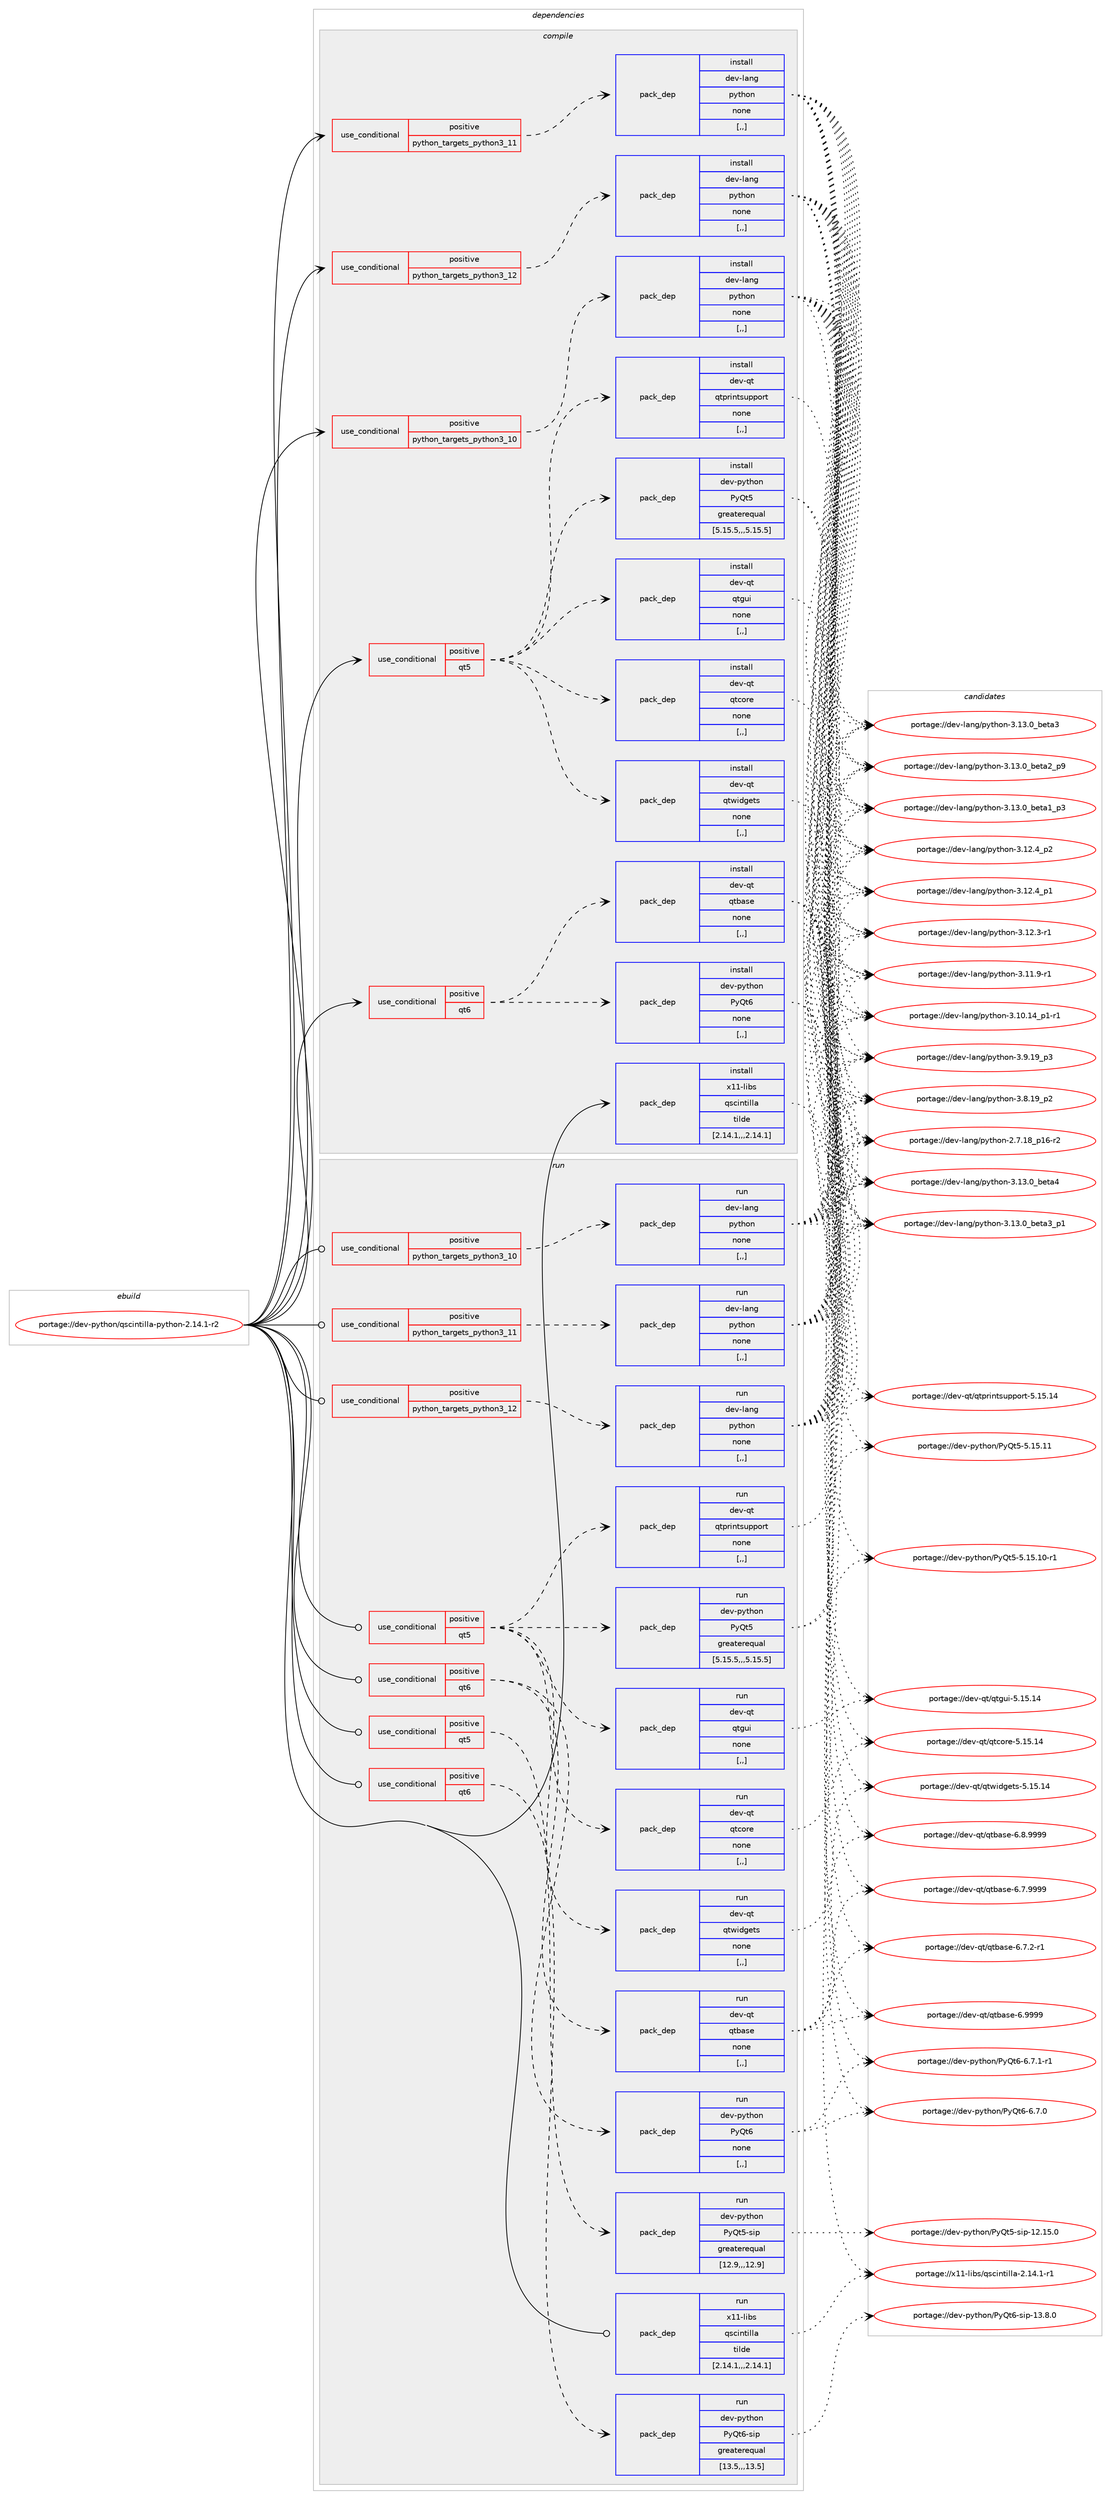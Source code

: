 digraph prolog {

# *************
# Graph options
# *************

newrank=true;
concentrate=true;
compound=true;
graph [rankdir=LR,fontname=Helvetica,fontsize=10,ranksep=1.5];#, ranksep=2.5, nodesep=0.2];
edge  [arrowhead=vee];
node  [fontname=Helvetica,fontsize=10];

# **********
# The ebuild
# **********

subgraph cluster_leftcol {
color=gray;
label=<<i>ebuild</i>>;
id [label="portage://dev-python/qscintilla-python-2.14.1-r2", color=red, width=4, href="../dev-python/qscintilla-python-2.14.1-r2.svg"];
}

# ****************
# The dependencies
# ****************

subgraph cluster_midcol {
color=gray;
label=<<i>dependencies</i>>;
subgraph cluster_compile {
fillcolor="#eeeeee";
style=filled;
label=<<i>compile</i>>;
subgraph cond38849 {
dependency161640 [label=<<TABLE BORDER="0" CELLBORDER="1" CELLSPACING="0" CELLPADDING="4"><TR><TD ROWSPAN="3" CELLPADDING="10">use_conditional</TD></TR><TR><TD>positive</TD></TR><TR><TD>python_targets_python3_10</TD></TR></TABLE>>, shape=none, color=red];
subgraph pack121518 {
dependency161641 [label=<<TABLE BORDER="0" CELLBORDER="1" CELLSPACING="0" CELLPADDING="4" WIDTH="220"><TR><TD ROWSPAN="6" CELLPADDING="30">pack_dep</TD></TR><TR><TD WIDTH="110">install</TD></TR><TR><TD>dev-lang</TD></TR><TR><TD>python</TD></TR><TR><TD>none</TD></TR><TR><TD>[,,]</TD></TR></TABLE>>, shape=none, color=blue];
}
dependency161640:e -> dependency161641:w [weight=20,style="dashed",arrowhead="vee"];
}
id:e -> dependency161640:w [weight=20,style="solid",arrowhead="vee"];
subgraph cond38850 {
dependency161642 [label=<<TABLE BORDER="0" CELLBORDER="1" CELLSPACING="0" CELLPADDING="4"><TR><TD ROWSPAN="3" CELLPADDING="10">use_conditional</TD></TR><TR><TD>positive</TD></TR><TR><TD>python_targets_python3_11</TD></TR></TABLE>>, shape=none, color=red];
subgraph pack121519 {
dependency161643 [label=<<TABLE BORDER="0" CELLBORDER="1" CELLSPACING="0" CELLPADDING="4" WIDTH="220"><TR><TD ROWSPAN="6" CELLPADDING="30">pack_dep</TD></TR><TR><TD WIDTH="110">install</TD></TR><TR><TD>dev-lang</TD></TR><TR><TD>python</TD></TR><TR><TD>none</TD></TR><TR><TD>[,,]</TD></TR></TABLE>>, shape=none, color=blue];
}
dependency161642:e -> dependency161643:w [weight=20,style="dashed",arrowhead="vee"];
}
id:e -> dependency161642:w [weight=20,style="solid",arrowhead="vee"];
subgraph cond38851 {
dependency161644 [label=<<TABLE BORDER="0" CELLBORDER="1" CELLSPACING="0" CELLPADDING="4"><TR><TD ROWSPAN="3" CELLPADDING="10">use_conditional</TD></TR><TR><TD>positive</TD></TR><TR><TD>python_targets_python3_12</TD></TR></TABLE>>, shape=none, color=red];
subgraph pack121520 {
dependency161645 [label=<<TABLE BORDER="0" CELLBORDER="1" CELLSPACING="0" CELLPADDING="4" WIDTH="220"><TR><TD ROWSPAN="6" CELLPADDING="30">pack_dep</TD></TR><TR><TD WIDTH="110">install</TD></TR><TR><TD>dev-lang</TD></TR><TR><TD>python</TD></TR><TR><TD>none</TD></TR><TR><TD>[,,]</TD></TR></TABLE>>, shape=none, color=blue];
}
dependency161644:e -> dependency161645:w [weight=20,style="dashed",arrowhead="vee"];
}
id:e -> dependency161644:w [weight=20,style="solid",arrowhead="vee"];
subgraph cond38852 {
dependency161646 [label=<<TABLE BORDER="0" CELLBORDER="1" CELLSPACING="0" CELLPADDING="4"><TR><TD ROWSPAN="3" CELLPADDING="10">use_conditional</TD></TR><TR><TD>positive</TD></TR><TR><TD>qt5</TD></TR></TABLE>>, shape=none, color=red];
subgraph pack121521 {
dependency161647 [label=<<TABLE BORDER="0" CELLBORDER="1" CELLSPACING="0" CELLPADDING="4" WIDTH="220"><TR><TD ROWSPAN="6" CELLPADDING="30">pack_dep</TD></TR><TR><TD WIDTH="110">install</TD></TR><TR><TD>dev-python</TD></TR><TR><TD>PyQt5</TD></TR><TR><TD>greaterequal</TD></TR><TR><TD>[5.15.5,,,5.15.5]</TD></TR></TABLE>>, shape=none, color=blue];
}
dependency161646:e -> dependency161647:w [weight=20,style="dashed",arrowhead="vee"];
subgraph pack121522 {
dependency161648 [label=<<TABLE BORDER="0" CELLBORDER="1" CELLSPACING="0" CELLPADDING="4" WIDTH="220"><TR><TD ROWSPAN="6" CELLPADDING="30">pack_dep</TD></TR><TR><TD WIDTH="110">install</TD></TR><TR><TD>dev-qt</TD></TR><TR><TD>qtcore</TD></TR><TR><TD>none</TD></TR><TR><TD>[,,]</TD></TR></TABLE>>, shape=none, color=blue];
}
dependency161646:e -> dependency161648:w [weight=20,style="dashed",arrowhead="vee"];
subgraph pack121523 {
dependency161649 [label=<<TABLE BORDER="0" CELLBORDER="1" CELLSPACING="0" CELLPADDING="4" WIDTH="220"><TR><TD ROWSPAN="6" CELLPADDING="30">pack_dep</TD></TR><TR><TD WIDTH="110">install</TD></TR><TR><TD>dev-qt</TD></TR><TR><TD>qtgui</TD></TR><TR><TD>none</TD></TR><TR><TD>[,,]</TD></TR></TABLE>>, shape=none, color=blue];
}
dependency161646:e -> dependency161649:w [weight=20,style="dashed",arrowhead="vee"];
subgraph pack121524 {
dependency161650 [label=<<TABLE BORDER="0" CELLBORDER="1" CELLSPACING="0" CELLPADDING="4" WIDTH="220"><TR><TD ROWSPAN="6" CELLPADDING="30">pack_dep</TD></TR><TR><TD WIDTH="110">install</TD></TR><TR><TD>dev-qt</TD></TR><TR><TD>qtprintsupport</TD></TR><TR><TD>none</TD></TR><TR><TD>[,,]</TD></TR></TABLE>>, shape=none, color=blue];
}
dependency161646:e -> dependency161650:w [weight=20,style="dashed",arrowhead="vee"];
subgraph pack121525 {
dependency161651 [label=<<TABLE BORDER="0" CELLBORDER="1" CELLSPACING="0" CELLPADDING="4" WIDTH="220"><TR><TD ROWSPAN="6" CELLPADDING="30">pack_dep</TD></TR><TR><TD WIDTH="110">install</TD></TR><TR><TD>dev-qt</TD></TR><TR><TD>qtwidgets</TD></TR><TR><TD>none</TD></TR><TR><TD>[,,]</TD></TR></TABLE>>, shape=none, color=blue];
}
dependency161646:e -> dependency161651:w [weight=20,style="dashed",arrowhead="vee"];
}
id:e -> dependency161646:w [weight=20,style="solid",arrowhead="vee"];
subgraph cond38853 {
dependency161652 [label=<<TABLE BORDER="0" CELLBORDER="1" CELLSPACING="0" CELLPADDING="4"><TR><TD ROWSPAN="3" CELLPADDING="10">use_conditional</TD></TR><TR><TD>positive</TD></TR><TR><TD>qt6</TD></TR></TABLE>>, shape=none, color=red];
subgraph pack121526 {
dependency161653 [label=<<TABLE BORDER="0" CELLBORDER="1" CELLSPACING="0" CELLPADDING="4" WIDTH="220"><TR><TD ROWSPAN="6" CELLPADDING="30">pack_dep</TD></TR><TR><TD WIDTH="110">install</TD></TR><TR><TD>dev-python</TD></TR><TR><TD>PyQt6</TD></TR><TR><TD>none</TD></TR><TR><TD>[,,]</TD></TR></TABLE>>, shape=none, color=blue];
}
dependency161652:e -> dependency161653:w [weight=20,style="dashed",arrowhead="vee"];
subgraph pack121527 {
dependency161654 [label=<<TABLE BORDER="0" CELLBORDER="1" CELLSPACING="0" CELLPADDING="4" WIDTH="220"><TR><TD ROWSPAN="6" CELLPADDING="30">pack_dep</TD></TR><TR><TD WIDTH="110">install</TD></TR><TR><TD>dev-qt</TD></TR><TR><TD>qtbase</TD></TR><TR><TD>none</TD></TR><TR><TD>[,,]</TD></TR></TABLE>>, shape=none, color=blue];
}
dependency161652:e -> dependency161654:w [weight=20,style="dashed",arrowhead="vee"];
}
id:e -> dependency161652:w [weight=20,style="solid",arrowhead="vee"];
subgraph pack121528 {
dependency161655 [label=<<TABLE BORDER="0" CELLBORDER="1" CELLSPACING="0" CELLPADDING="4" WIDTH="220"><TR><TD ROWSPAN="6" CELLPADDING="30">pack_dep</TD></TR><TR><TD WIDTH="110">install</TD></TR><TR><TD>x11-libs</TD></TR><TR><TD>qscintilla</TD></TR><TR><TD>tilde</TD></TR><TR><TD>[2.14.1,,,2.14.1]</TD></TR></TABLE>>, shape=none, color=blue];
}
id:e -> dependency161655:w [weight=20,style="solid",arrowhead="vee"];
}
subgraph cluster_compileandrun {
fillcolor="#eeeeee";
style=filled;
label=<<i>compile and run</i>>;
}
subgraph cluster_run {
fillcolor="#eeeeee";
style=filled;
label=<<i>run</i>>;
subgraph cond38854 {
dependency161656 [label=<<TABLE BORDER="0" CELLBORDER="1" CELLSPACING="0" CELLPADDING="4"><TR><TD ROWSPAN="3" CELLPADDING="10">use_conditional</TD></TR><TR><TD>positive</TD></TR><TR><TD>python_targets_python3_10</TD></TR></TABLE>>, shape=none, color=red];
subgraph pack121529 {
dependency161657 [label=<<TABLE BORDER="0" CELLBORDER="1" CELLSPACING="0" CELLPADDING="4" WIDTH="220"><TR><TD ROWSPAN="6" CELLPADDING="30">pack_dep</TD></TR><TR><TD WIDTH="110">run</TD></TR><TR><TD>dev-lang</TD></TR><TR><TD>python</TD></TR><TR><TD>none</TD></TR><TR><TD>[,,]</TD></TR></TABLE>>, shape=none, color=blue];
}
dependency161656:e -> dependency161657:w [weight=20,style="dashed",arrowhead="vee"];
}
id:e -> dependency161656:w [weight=20,style="solid",arrowhead="odot"];
subgraph cond38855 {
dependency161658 [label=<<TABLE BORDER="0" CELLBORDER="1" CELLSPACING="0" CELLPADDING="4"><TR><TD ROWSPAN="3" CELLPADDING="10">use_conditional</TD></TR><TR><TD>positive</TD></TR><TR><TD>python_targets_python3_11</TD></TR></TABLE>>, shape=none, color=red];
subgraph pack121530 {
dependency161659 [label=<<TABLE BORDER="0" CELLBORDER="1" CELLSPACING="0" CELLPADDING="4" WIDTH="220"><TR><TD ROWSPAN="6" CELLPADDING="30">pack_dep</TD></TR><TR><TD WIDTH="110">run</TD></TR><TR><TD>dev-lang</TD></TR><TR><TD>python</TD></TR><TR><TD>none</TD></TR><TR><TD>[,,]</TD></TR></TABLE>>, shape=none, color=blue];
}
dependency161658:e -> dependency161659:w [weight=20,style="dashed",arrowhead="vee"];
}
id:e -> dependency161658:w [weight=20,style="solid",arrowhead="odot"];
subgraph cond38856 {
dependency161660 [label=<<TABLE BORDER="0" CELLBORDER="1" CELLSPACING="0" CELLPADDING="4"><TR><TD ROWSPAN="3" CELLPADDING="10">use_conditional</TD></TR><TR><TD>positive</TD></TR><TR><TD>python_targets_python3_12</TD></TR></TABLE>>, shape=none, color=red];
subgraph pack121531 {
dependency161661 [label=<<TABLE BORDER="0" CELLBORDER="1" CELLSPACING="0" CELLPADDING="4" WIDTH="220"><TR><TD ROWSPAN="6" CELLPADDING="30">pack_dep</TD></TR><TR><TD WIDTH="110">run</TD></TR><TR><TD>dev-lang</TD></TR><TR><TD>python</TD></TR><TR><TD>none</TD></TR><TR><TD>[,,]</TD></TR></TABLE>>, shape=none, color=blue];
}
dependency161660:e -> dependency161661:w [weight=20,style="dashed",arrowhead="vee"];
}
id:e -> dependency161660:w [weight=20,style="solid",arrowhead="odot"];
subgraph cond38857 {
dependency161662 [label=<<TABLE BORDER="0" CELLBORDER="1" CELLSPACING="0" CELLPADDING="4"><TR><TD ROWSPAN="3" CELLPADDING="10">use_conditional</TD></TR><TR><TD>positive</TD></TR><TR><TD>qt5</TD></TR></TABLE>>, shape=none, color=red];
subgraph pack121532 {
dependency161663 [label=<<TABLE BORDER="0" CELLBORDER="1" CELLSPACING="0" CELLPADDING="4" WIDTH="220"><TR><TD ROWSPAN="6" CELLPADDING="30">pack_dep</TD></TR><TR><TD WIDTH="110">run</TD></TR><TR><TD>dev-python</TD></TR><TR><TD>PyQt5</TD></TR><TR><TD>greaterequal</TD></TR><TR><TD>[5.15.5,,,5.15.5]</TD></TR></TABLE>>, shape=none, color=blue];
}
dependency161662:e -> dependency161663:w [weight=20,style="dashed",arrowhead="vee"];
subgraph pack121533 {
dependency161664 [label=<<TABLE BORDER="0" CELLBORDER="1" CELLSPACING="0" CELLPADDING="4" WIDTH="220"><TR><TD ROWSPAN="6" CELLPADDING="30">pack_dep</TD></TR><TR><TD WIDTH="110">run</TD></TR><TR><TD>dev-qt</TD></TR><TR><TD>qtcore</TD></TR><TR><TD>none</TD></TR><TR><TD>[,,]</TD></TR></TABLE>>, shape=none, color=blue];
}
dependency161662:e -> dependency161664:w [weight=20,style="dashed",arrowhead="vee"];
subgraph pack121534 {
dependency161665 [label=<<TABLE BORDER="0" CELLBORDER="1" CELLSPACING="0" CELLPADDING="4" WIDTH="220"><TR><TD ROWSPAN="6" CELLPADDING="30">pack_dep</TD></TR><TR><TD WIDTH="110">run</TD></TR><TR><TD>dev-qt</TD></TR><TR><TD>qtgui</TD></TR><TR><TD>none</TD></TR><TR><TD>[,,]</TD></TR></TABLE>>, shape=none, color=blue];
}
dependency161662:e -> dependency161665:w [weight=20,style="dashed",arrowhead="vee"];
subgraph pack121535 {
dependency161666 [label=<<TABLE BORDER="0" CELLBORDER="1" CELLSPACING="0" CELLPADDING="4" WIDTH="220"><TR><TD ROWSPAN="6" CELLPADDING="30">pack_dep</TD></TR><TR><TD WIDTH="110">run</TD></TR><TR><TD>dev-qt</TD></TR><TR><TD>qtprintsupport</TD></TR><TR><TD>none</TD></TR><TR><TD>[,,]</TD></TR></TABLE>>, shape=none, color=blue];
}
dependency161662:e -> dependency161666:w [weight=20,style="dashed",arrowhead="vee"];
subgraph pack121536 {
dependency161667 [label=<<TABLE BORDER="0" CELLBORDER="1" CELLSPACING="0" CELLPADDING="4" WIDTH="220"><TR><TD ROWSPAN="6" CELLPADDING="30">pack_dep</TD></TR><TR><TD WIDTH="110">run</TD></TR><TR><TD>dev-qt</TD></TR><TR><TD>qtwidgets</TD></TR><TR><TD>none</TD></TR><TR><TD>[,,]</TD></TR></TABLE>>, shape=none, color=blue];
}
dependency161662:e -> dependency161667:w [weight=20,style="dashed",arrowhead="vee"];
}
id:e -> dependency161662:w [weight=20,style="solid",arrowhead="odot"];
subgraph cond38858 {
dependency161668 [label=<<TABLE BORDER="0" CELLBORDER="1" CELLSPACING="0" CELLPADDING="4"><TR><TD ROWSPAN="3" CELLPADDING="10">use_conditional</TD></TR><TR><TD>positive</TD></TR><TR><TD>qt5</TD></TR></TABLE>>, shape=none, color=red];
subgraph pack121537 {
dependency161669 [label=<<TABLE BORDER="0" CELLBORDER="1" CELLSPACING="0" CELLPADDING="4" WIDTH="220"><TR><TD ROWSPAN="6" CELLPADDING="30">pack_dep</TD></TR><TR><TD WIDTH="110">run</TD></TR><TR><TD>dev-python</TD></TR><TR><TD>PyQt5-sip</TD></TR><TR><TD>greaterequal</TD></TR><TR><TD>[12.9,,,12.9]</TD></TR></TABLE>>, shape=none, color=blue];
}
dependency161668:e -> dependency161669:w [weight=20,style="dashed",arrowhead="vee"];
}
id:e -> dependency161668:w [weight=20,style="solid",arrowhead="odot"];
subgraph cond38859 {
dependency161670 [label=<<TABLE BORDER="0" CELLBORDER="1" CELLSPACING="0" CELLPADDING="4"><TR><TD ROWSPAN="3" CELLPADDING="10">use_conditional</TD></TR><TR><TD>positive</TD></TR><TR><TD>qt6</TD></TR></TABLE>>, shape=none, color=red];
subgraph pack121538 {
dependency161671 [label=<<TABLE BORDER="0" CELLBORDER="1" CELLSPACING="0" CELLPADDING="4" WIDTH="220"><TR><TD ROWSPAN="6" CELLPADDING="30">pack_dep</TD></TR><TR><TD WIDTH="110">run</TD></TR><TR><TD>dev-python</TD></TR><TR><TD>PyQt6</TD></TR><TR><TD>none</TD></TR><TR><TD>[,,]</TD></TR></TABLE>>, shape=none, color=blue];
}
dependency161670:e -> dependency161671:w [weight=20,style="dashed",arrowhead="vee"];
subgraph pack121539 {
dependency161672 [label=<<TABLE BORDER="0" CELLBORDER="1" CELLSPACING="0" CELLPADDING="4" WIDTH="220"><TR><TD ROWSPAN="6" CELLPADDING="30">pack_dep</TD></TR><TR><TD WIDTH="110">run</TD></TR><TR><TD>dev-qt</TD></TR><TR><TD>qtbase</TD></TR><TR><TD>none</TD></TR><TR><TD>[,,]</TD></TR></TABLE>>, shape=none, color=blue];
}
dependency161670:e -> dependency161672:w [weight=20,style="dashed",arrowhead="vee"];
}
id:e -> dependency161670:w [weight=20,style="solid",arrowhead="odot"];
subgraph cond38860 {
dependency161673 [label=<<TABLE BORDER="0" CELLBORDER="1" CELLSPACING="0" CELLPADDING="4"><TR><TD ROWSPAN="3" CELLPADDING="10">use_conditional</TD></TR><TR><TD>positive</TD></TR><TR><TD>qt6</TD></TR></TABLE>>, shape=none, color=red];
subgraph pack121540 {
dependency161674 [label=<<TABLE BORDER="0" CELLBORDER="1" CELLSPACING="0" CELLPADDING="4" WIDTH="220"><TR><TD ROWSPAN="6" CELLPADDING="30">pack_dep</TD></TR><TR><TD WIDTH="110">run</TD></TR><TR><TD>dev-python</TD></TR><TR><TD>PyQt6-sip</TD></TR><TR><TD>greaterequal</TD></TR><TR><TD>[13.5,,,13.5]</TD></TR></TABLE>>, shape=none, color=blue];
}
dependency161673:e -> dependency161674:w [weight=20,style="dashed",arrowhead="vee"];
}
id:e -> dependency161673:w [weight=20,style="solid",arrowhead="odot"];
subgraph pack121541 {
dependency161675 [label=<<TABLE BORDER="0" CELLBORDER="1" CELLSPACING="0" CELLPADDING="4" WIDTH="220"><TR><TD ROWSPAN="6" CELLPADDING="30">pack_dep</TD></TR><TR><TD WIDTH="110">run</TD></TR><TR><TD>x11-libs</TD></TR><TR><TD>qscintilla</TD></TR><TR><TD>tilde</TD></TR><TR><TD>[2.14.1,,,2.14.1]</TD></TR></TABLE>>, shape=none, color=blue];
}
id:e -> dependency161675:w [weight=20,style="solid",arrowhead="odot"];
}
}

# **************
# The candidates
# **************

subgraph cluster_choices {
rank=same;
color=gray;
label=<<i>candidates</i>>;

subgraph choice121518 {
color=black;
nodesep=1;
choice1001011184510897110103471121211161041111104551464951464895981011169752 [label="portage://dev-lang/python-3.13.0_beta4", color=red, width=4,href="../dev-lang/python-3.13.0_beta4.svg"];
choice10010111845108971101034711212111610411111045514649514648959810111697519511249 [label="portage://dev-lang/python-3.13.0_beta3_p1", color=red, width=4,href="../dev-lang/python-3.13.0_beta3_p1.svg"];
choice1001011184510897110103471121211161041111104551464951464895981011169751 [label="portage://dev-lang/python-3.13.0_beta3", color=red, width=4,href="../dev-lang/python-3.13.0_beta3.svg"];
choice10010111845108971101034711212111610411111045514649514648959810111697509511257 [label="portage://dev-lang/python-3.13.0_beta2_p9", color=red, width=4,href="../dev-lang/python-3.13.0_beta2_p9.svg"];
choice10010111845108971101034711212111610411111045514649514648959810111697499511251 [label="portage://dev-lang/python-3.13.0_beta1_p3", color=red, width=4,href="../dev-lang/python-3.13.0_beta1_p3.svg"];
choice100101118451089711010347112121116104111110455146495046529511250 [label="portage://dev-lang/python-3.12.4_p2", color=red, width=4,href="../dev-lang/python-3.12.4_p2.svg"];
choice100101118451089711010347112121116104111110455146495046529511249 [label="portage://dev-lang/python-3.12.4_p1", color=red, width=4,href="../dev-lang/python-3.12.4_p1.svg"];
choice100101118451089711010347112121116104111110455146495046514511449 [label="portage://dev-lang/python-3.12.3-r1", color=red, width=4,href="../dev-lang/python-3.12.3-r1.svg"];
choice100101118451089711010347112121116104111110455146494946574511449 [label="portage://dev-lang/python-3.11.9-r1", color=red, width=4,href="../dev-lang/python-3.11.9-r1.svg"];
choice100101118451089711010347112121116104111110455146494846495295112494511449 [label="portage://dev-lang/python-3.10.14_p1-r1", color=red, width=4,href="../dev-lang/python-3.10.14_p1-r1.svg"];
choice100101118451089711010347112121116104111110455146574649579511251 [label="portage://dev-lang/python-3.9.19_p3", color=red, width=4,href="../dev-lang/python-3.9.19_p3.svg"];
choice100101118451089711010347112121116104111110455146564649579511250 [label="portage://dev-lang/python-3.8.19_p2", color=red, width=4,href="../dev-lang/python-3.8.19_p2.svg"];
choice100101118451089711010347112121116104111110455046554649569511249544511450 [label="portage://dev-lang/python-2.7.18_p16-r2", color=red, width=4,href="../dev-lang/python-2.7.18_p16-r2.svg"];
dependency161641:e -> choice1001011184510897110103471121211161041111104551464951464895981011169752:w [style=dotted,weight="100"];
dependency161641:e -> choice10010111845108971101034711212111610411111045514649514648959810111697519511249:w [style=dotted,weight="100"];
dependency161641:e -> choice1001011184510897110103471121211161041111104551464951464895981011169751:w [style=dotted,weight="100"];
dependency161641:e -> choice10010111845108971101034711212111610411111045514649514648959810111697509511257:w [style=dotted,weight="100"];
dependency161641:e -> choice10010111845108971101034711212111610411111045514649514648959810111697499511251:w [style=dotted,weight="100"];
dependency161641:e -> choice100101118451089711010347112121116104111110455146495046529511250:w [style=dotted,weight="100"];
dependency161641:e -> choice100101118451089711010347112121116104111110455146495046529511249:w [style=dotted,weight="100"];
dependency161641:e -> choice100101118451089711010347112121116104111110455146495046514511449:w [style=dotted,weight="100"];
dependency161641:e -> choice100101118451089711010347112121116104111110455146494946574511449:w [style=dotted,weight="100"];
dependency161641:e -> choice100101118451089711010347112121116104111110455146494846495295112494511449:w [style=dotted,weight="100"];
dependency161641:e -> choice100101118451089711010347112121116104111110455146574649579511251:w [style=dotted,weight="100"];
dependency161641:e -> choice100101118451089711010347112121116104111110455146564649579511250:w [style=dotted,weight="100"];
dependency161641:e -> choice100101118451089711010347112121116104111110455046554649569511249544511450:w [style=dotted,weight="100"];
}
subgraph choice121519 {
color=black;
nodesep=1;
choice1001011184510897110103471121211161041111104551464951464895981011169752 [label="portage://dev-lang/python-3.13.0_beta4", color=red, width=4,href="../dev-lang/python-3.13.0_beta4.svg"];
choice10010111845108971101034711212111610411111045514649514648959810111697519511249 [label="portage://dev-lang/python-3.13.0_beta3_p1", color=red, width=4,href="../dev-lang/python-3.13.0_beta3_p1.svg"];
choice1001011184510897110103471121211161041111104551464951464895981011169751 [label="portage://dev-lang/python-3.13.0_beta3", color=red, width=4,href="../dev-lang/python-3.13.0_beta3.svg"];
choice10010111845108971101034711212111610411111045514649514648959810111697509511257 [label="portage://dev-lang/python-3.13.0_beta2_p9", color=red, width=4,href="../dev-lang/python-3.13.0_beta2_p9.svg"];
choice10010111845108971101034711212111610411111045514649514648959810111697499511251 [label="portage://dev-lang/python-3.13.0_beta1_p3", color=red, width=4,href="../dev-lang/python-3.13.0_beta1_p3.svg"];
choice100101118451089711010347112121116104111110455146495046529511250 [label="portage://dev-lang/python-3.12.4_p2", color=red, width=4,href="../dev-lang/python-3.12.4_p2.svg"];
choice100101118451089711010347112121116104111110455146495046529511249 [label="portage://dev-lang/python-3.12.4_p1", color=red, width=4,href="../dev-lang/python-3.12.4_p1.svg"];
choice100101118451089711010347112121116104111110455146495046514511449 [label="portage://dev-lang/python-3.12.3-r1", color=red, width=4,href="../dev-lang/python-3.12.3-r1.svg"];
choice100101118451089711010347112121116104111110455146494946574511449 [label="portage://dev-lang/python-3.11.9-r1", color=red, width=4,href="../dev-lang/python-3.11.9-r1.svg"];
choice100101118451089711010347112121116104111110455146494846495295112494511449 [label="portage://dev-lang/python-3.10.14_p1-r1", color=red, width=4,href="../dev-lang/python-3.10.14_p1-r1.svg"];
choice100101118451089711010347112121116104111110455146574649579511251 [label="portage://dev-lang/python-3.9.19_p3", color=red, width=4,href="../dev-lang/python-3.9.19_p3.svg"];
choice100101118451089711010347112121116104111110455146564649579511250 [label="portage://dev-lang/python-3.8.19_p2", color=red, width=4,href="../dev-lang/python-3.8.19_p2.svg"];
choice100101118451089711010347112121116104111110455046554649569511249544511450 [label="portage://dev-lang/python-2.7.18_p16-r2", color=red, width=4,href="../dev-lang/python-2.7.18_p16-r2.svg"];
dependency161643:e -> choice1001011184510897110103471121211161041111104551464951464895981011169752:w [style=dotted,weight="100"];
dependency161643:e -> choice10010111845108971101034711212111610411111045514649514648959810111697519511249:w [style=dotted,weight="100"];
dependency161643:e -> choice1001011184510897110103471121211161041111104551464951464895981011169751:w [style=dotted,weight="100"];
dependency161643:e -> choice10010111845108971101034711212111610411111045514649514648959810111697509511257:w [style=dotted,weight="100"];
dependency161643:e -> choice10010111845108971101034711212111610411111045514649514648959810111697499511251:w [style=dotted,weight="100"];
dependency161643:e -> choice100101118451089711010347112121116104111110455146495046529511250:w [style=dotted,weight="100"];
dependency161643:e -> choice100101118451089711010347112121116104111110455146495046529511249:w [style=dotted,weight="100"];
dependency161643:e -> choice100101118451089711010347112121116104111110455146495046514511449:w [style=dotted,weight="100"];
dependency161643:e -> choice100101118451089711010347112121116104111110455146494946574511449:w [style=dotted,weight="100"];
dependency161643:e -> choice100101118451089711010347112121116104111110455146494846495295112494511449:w [style=dotted,weight="100"];
dependency161643:e -> choice100101118451089711010347112121116104111110455146574649579511251:w [style=dotted,weight="100"];
dependency161643:e -> choice100101118451089711010347112121116104111110455146564649579511250:w [style=dotted,weight="100"];
dependency161643:e -> choice100101118451089711010347112121116104111110455046554649569511249544511450:w [style=dotted,weight="100"];
}
subgraph choice121520 {
color=black;
nodesep=1;
choice1001011184510897110103471121211161041111104551464951464895981011169752 [label="portage://dev-lang/python-3.13.0_beta4", color=red, width=4,href="../dev-lang/python-3.13.0_beta4.svg"];
choice10010111845108971101034711212111610411111045514649514648959810111697519511249 [label="portage://dev-lang/python-3.13.0_beta3_p1", color=red, width=4,href="../dev-lang/python-3.13.0_beta3_p1.svg"];
choice1001011184510897110103471121211161041111104551464951464895981011169751 [label="portage://dev-lang/python-3.13.0_beta3", color=red, width=4,href="../dev-lang/python-3.13.0_beta3.svg"];
choice10010111845108971101034711212111610411111045514649514648959810111697509511257 [label="portage://dev-lang/python-3.13.0_beta2_p9", color=red, width=4,href="../dev-lang/python-3.13.0_beta2_p9.svg"];
choice10010111845108971101034711212111610411111045514649514648959810111697499511251 [label="portage://dev-lang/python-3.13.0_beta1_p3", color=red, width=4,href="../dev-lang/python-3.13.0_beta1_p3.svg"];
choice100101118451089711010347112121116104111110455146495046529511250 [label="portage://dev-lang/python-3.12.4_p2", color=red, width=4,href="../dev-lang/python-3.12.4_p2.svg"];
choice100101118451089711010347112121116104111110455146495046529511249 [label="portage://dev-lang/python-3.12.4_p1", color=red, width=4,href="../dev-lang/python-3.12.4_p1.svg"];
choice100101118451089711010347112121116104111110455146495046514511449 [label="portage://dev-lang/python-3.12.3-r1", color=red, width=4,href="../dev-lang/python-3.12.3-r1.svg"];
choice100101118451089711010347112121116104111110455146494946574511449 [label="portage://dev-lang/python-3.11.9-r1", color=red, width=4,href="../dev-lang/python-3.11.9-r1.svg"];
choice100101118451089711010347112121116104111110455146494846495295112494511449 [label="portage://dev-lang/python-3.10.14_p1-r1", color=red, width=4,href="../dev-lang/python-3.10.14_p1-r1.svg"];
choice100101118451089711010347112121116104111110455146574649579511251 [label="portage://dev-lang/python-3.9.19_p3", color=red, width=4,href="../dev-lang/python-3.9.19_p3.svg"];
choice100101118451089711010347112121116104111110455146564649579511250 [label="portage://dev-lang/python-3.8.19_p2", color=red, width=4,href="../dev-lang/python-3.8.19_p2.svg"];
choice100101118451089711010347112121116104111110455046554649569511249544511450 [label="portage://dev-lang/python-2.7.18_p16-r2", color=red, width=4,href="../dev-lang/python-2.7.18_p16-r2.svg"];
dependency161645:e -> choice1001011184510897110103471121211161041111104551464951464895981011169752:w [style=dotted,weight="100"];
dependency161645:e -> choice10010111845108971101034711212111610411111045514649514648959810111697519511249:w [style=dotted,weight="100"];
dependency161645:e -> choice1001011184510897110103471121211161041111104551464951464895981011169751:w [style=dotted,weight="100"];
dependency161645:e -> choice10010111845108971101034711212111610411111045514649514648959810111697509511257:w [style=dotted,weight="100"];
dependency161645:e -> choice10010111845108971101034711212111610411111045514649514648959810111697499511251:w [style=dotted,weight="100"];
dependency161645:e -> choice100101118451089711010347112121116104111110455146495046529511250:w [style=dotted,weight="100"];
dependency161645:e -> choice100101118451089711010347112121116104111110455146495046529511249:w [style=dotted,weight="100"];
dependency161645:e -> choice100101118451089711010347112121116104111110455146495046514511449:w [style=dotted,weight="100"];
dependency161645:e -> choice100101118451089711010347112121116104111110455146494946574511449:w [style=dotted,weight="100"];
dependency161645:e -> choice100101118451089711010347112121116104111110455146494846495295112494511449:w [style=dotted,weight="100"];
dependency161645:e -> choice100101118451089711010347112121116104111110455146574649579511251:w [style=dotted,weight="100"];
dependency161645:e -> choice100101118451089711010347112121116104111110455146564649579511250:w [style=dotted,weight="100"];
dependency161645:e -> choice100101118451089711010347112121116104111110455046554649569511249544511450:w [style=dotted,weight="100"];
}
subgraph choice121521 {
color=black;
nodesep=1;
choice10010111845112121116104111110478012181116534553464953464949 [label="portage://dev-python/PyQt5-5.15.11", color=red, width=4,href="../dev-python/PyQt5-5.15.11.svg"];
choice100101118451121211161041111104780121811165345534649534649484511449 [label="portage://dev-python/PyQt5-5.15.10-r1", color=red, width=4,href="../dev-python/PyQt5-5.15.10-r1.svg"];
dependency161647:e -> choice10010111845112121116104111110478012181116534553464953464949:w [style=dotted,weight="100"];
dependency161647:e -> choice100101118451121211161041111104780121811165345534649534649484511449:w [style=dotted,weight="100"];
}
subgraph choice121522 {
color=black;
nodesep=1;
choice1001011184511311647113116991111141014553464953464952 [label="portage://dev-qt/qtcore-5.15.14", color=red, width=4,href="../dev-qt/qtcore-5.15.14.svg"];
dependency161648:e -> choice1001011184511311647113116991111141014553464953464952:w [style=dotted,weight="100"];
}
subgraph choice121523 {
color=black;
nodesep=1;
choice10010111845113116471131161031171054553464953464952 [label="portage://dev-qt/qtgui-5.15.14", color=red, width=4,href="../dev-qt/qtgui-5.15.14.svg"];
dependency161649:e -> choice10010111845113116471131161031171054553464953464952:w [style=dotted,weight="100"];
}
subgraph choice121524 {
color=black;
nodesep=1;
choice10010111845113116471131161121141051101161151171121121111141164553464953464952 [label="portage://dev-qt/qtprintsupport-5.15.14", color=red, width=4,href="../dev-qt/qtprintsupport-5.15.14.svg"];
dependency161650:e -> choice10010111845113116471131161121141051101161151171121121111141164553464953464952:w [style=dotted,weight="100"];
}
subgraph choice121525 {
color=black;
nodesep=1;
choice10010111845113116471131161191051001031011161154553464953464952 [label="portage://dev-qt/qtwidgets-5.15.14", color=red, width=4,href="../dev-qt/qtwidgets-5.15.14.svg"];
dependency161651:e -> choice10010111845113116471131161191051001031011161154553464953464952:w [style=dotted,weight="100"];
}
subgraph choice121526 {
color=black;
nodesep=1;
choice10010111845112121116104111110478012181116544554465546494511449 [label="portage://dev-python/PyQt6-6.7.1-r1", color=red, width=4,href="../dev-python/PyQt6-6.7.1-r1.svg"];
choice1001011184511212111610411111047801218111654455446554648 [label="portage://dev-python/PyQt6-6.7.0", color=red, width=4,href="../dev-python/PyQt6-6.7.0.svg"];
dependency161653:e -> choice10010111845112121116104111110478012181116544554465546494511449:w [style=dotted,weight="100"];
dependency161653:e -> choice1001011184511212111610411111047801218111654455446554648:w [style=dotted,weight="100"];
}
subgraph choice121527 {
color=black;
nodesep=1;
choice1001011184511311647113116989711510145544657575757 [label="portage://dev-qt/qtbase-6.9999", color=red, width=4,href="../dev-qt/qtbase-6.9999.svg"];
choice10010111845113116471131169897115101455446564657575757 [label="portage://dev-qt/qtbase-6.8.9999", color=red, width=4,href="../dev-qt/qtbase-6.8.9999.svg"];
choice10010111845113116471131169897115101455446554657575757 [label="portage://dev-qt/qtbase-6.7.9999", color=red, width=4,href="../dev-qt/qtbase-6.7.9999.svg"];
choice100101118451131164711311698971151014554465546504511449 [label="portage://dev-qt/qtbase-6.7.2-r1", color=red, width=4,href="../dev-qt/qtbase-6.7.2-r1.svg"];
dependency161654:e -> choice1001011184511311647113116989711510145544657575757:w [style=dotted,weight="100"];
dependency161654:e -> choice10010111845113116471131169897115101455446564657575757:w [style=dotted,weight="100"];
dependency161654:e -> choice10010111845113116471131169897115101455446554657575757:w [style=dotted,weight="100"];
dependency161654:e -> choice100101118451131164711311698971151014554465546504511449:w [style=dotted,weight="100"];
}
subgraph choice121528 {
color=black;
nodesep=1;
choice12049494510810598115471131159910511011610510810897455046495246494511449 [label="portage://x11-libs/qscintilla-2.14.1-r1", color=red, width=4,href="../x11-libs/qscintilla-2.14.1-r1.svg"];
dependency161655:e -> choice12049494510810598115471131159910511011610510810897455046495246494511449:w [style=dotted,weight="100"];
}
subgraph choice121529 {
color=black;
nodesep=1;
choice1001011184510897110103471121211161041111104551464951464895981011169752 [label="portage://dev-lang/python-3.13.0_beta4", color=red, width=4,href="../dev-lang/python-3.13.0_beta4.svg"];
choice10010111845108971101034711212111610411111045514649514648959810111697519511249 [label="portage://dev-lang/python-3.13.0_beta3_p1", color=red, width=4,href="../dev-lang/python-3.13.0_beta3_p1.svg"];
choice1001011184510897110103471121211161041111104551464951464895981011169751 [label="portage://dev-lang/python-3.13.0_beta3", color=red, width=4,href="../dev-lang/python-3.13.0_beta3.svg"];
choice10010111845108971101034711212111610411111045514649514648959810111697509511257 [label="portage://dev-lang/python-3.13.0_beta2_p9", color=red, width=4,href="../dev-lang/python-3.13.0_beta2_p9.svg"];
choice10010111845108971101034711212111610411111045514649514648959810111697499511251 [label="portage://dev-lang/python-3.13.0_beta1_p3", color=red, width=4,href="../dev-lang/python-3.13.0_beta1_p3.svg"];
choice100101118451089711010347112121116104111110455146495046529511250 [label="portage://dev-lang/python-3.12.4_p2", color=red, width=4,href="../dev-lang/python-3.12.4_p2.svg"];
choice100101118451089711010347112121116104111110455146495046529511249 [label="portage://dev-lang/python-3.12.4_p1", color=red, width=4,href="../dev-lang/python-3.12.4_p1.svg"];
choice100101118451089711010347112121116104111110455146495046514511449 [label="portage://dev-lang/python-3.12.3-r1", color=red, width=4,href="../dev-lang/python-3.12.3-r1.svg"];
choice100101118451089711010347112121116104111110455146494946574511449 [label="portage://dev-lang/python-3.11.9-r1", color=red, width=4,href="../dev-lang/python-3.11.9-r1.svg"];
choice100101118451089711010347112121116104111110455146494846495295112494511449 [label="portage://dev-lang/python-3.10.14_p1-r1", color=red, width=4,href="../dev-lang/python-3.10.14_p1-r1.svg"];
choice100101118451089711010347112121116104111110455146574649579511251 [label="portage://dev-lang/python-3.9.19_p3", color=red, width=4,href="../dev-lang/python-3.9.19_p3.svg"];
choice100101118451089711010347112121116104111110455146564649579511250 [label="portage://dev-lang/python-3.8.19_p2", color=red, width=4,href="../dev-lang/python-3.8.19_p2.svg"];
choice100101118451089711010347112121116104111110455046554649569511249544511450 [label="portage://dev-lang/python-2.7.18_p16-r2", color=red, width=4,href="../dev-lang/python-2.7.18_p16-r2.svg"];
dependency161657:e -> choice1001011184510897110103471121211161041111104551464951464895981011169752:w [style=dotted,weight="100"];
dependency161657:e -> choice10010111845108971101034711212111610411111045514649514648959810111697519511249:w [style=dotted,weight="100"];
dependency161657:e -> choice1001011184510897110103471121211161041111104551464951464895981011169751:w [style=dotted,weight="100"];
dependency161657:e -> choice10010111845108971101034711212111610411111045514649514648959810111697509511257:w [style=dotted,weight="100"];
dependency161657:e -> choice10010111845108971101034711212111610411111045514649514648959810111697499511251:w [style=dotted,weight="100"];
dependency161657:e -> choice100101118451089711010347112121116104111110455146495046529511250:w [style=dotted,weight="100"];
dependency161657:e -> choice100101118451089711010347112121116104111110455146495046529511249:w [style=dotted,weight="100"];
dependency161657:e -> choice100101118451089711010347112121116104111110455146495046514511449:w [style=dotted,weight="100"];
dependency161657:e -> choice100101118451089711010347112121116104111110455146494946574511449:w [style=dotted,weight="100"];
dependency161657:e -> choice100101118451089711010347112121116104111110455146494846495295112494511449:w [style=dotted,weight="100"];
dependency161657:e -> choice100101118451089711010347112121116104111110455146574649579511251:w [style=dotted,weight="100"];
dependency161657:e -> choice100101118451089711010347112121116104111110455146564649579511250:w [style=dotted,weight="100"];
dependency161657:e -> choice100101118451089711010347112121116104111110455046554649569511249544511450:w [style=dotted,weight="100"];
}
subgraph choice121530 {
color=black;
nodesep=1;
choice1001011184510897110103471121211161041111104551464951464895981011169752 [label="portage://dev-lang/python-3.13.0_beta4", color=red, width=4,href="../dev-lang/python-3.13.0_beta4.svg"];
choice10010111845108971101034711212111610411111045514649514648959810111697519511249 [label="portage://dev-lang/python-3.13.0_beta3_p1", color=red, width=4,href="../dev-lang/python-3.13.0_beta3_p1.svg"];
choice1001011184510897110103471121211161041111104551464951464895981011169751 [label="portage://dev-lang/python-3.13.0_beta3", color=red, width=4,href="../dev-lang/python-3.13.0_beta3.svg"];
choice10010111845108971101034711212111610411111045514649514648959810111697509511257 [label="portage://dev-lang/python-3.13.0_beta2_p9", color=red, width=4,href="../dev-lang/python-3.13.0_beta2_p9.svg"];
choice10010111845108971101034711212111610411111045514649514648959810111697499511251 [label="portage://dev-lang/python-3.13.0_beta1_p3", color=red, width=4,href="../dev-lang/python-3.13.0_beta1_p3.svg"];
choice100101118451089711010347112121116104111110455146495046529511250 [label="portage://dev-lang/python-3.12.4_p2", color=red, width=4,href="../dev-lang/python-3.12.4_p2.svg"];
choice100101118451089711010347112121116104111110455146495046529511249 [label="portage://dev-lang/python-3.12.4_p1", color=red, width=4,href="../dev-lang/python-3.12.4_p1.svg"];
choice100101118451089711010347112121116104111110455146495046514511449 [label="portage://dev-lang/python-3.12.3-r1", color=red, width=4,href="../dev-lang/python-3.12.3-r1.svg"];
choice100101118451089711010347112121116104111110455146494946574511449 [label="portage://dev-lang/python-3.11.9-r1", color=red, width=4,href="../dev-lang/python-3.11.9-r1.svg"];
choice100101118451089711010347112121116104111110455146494846495295112494511449 [label="portage://dev-lang/python-3.10.14_p1-r1", color=red, width=4,href="../dev-lang/python-3.10.14_p1-r1.svg"];
choice100101118451089711010347112121116104111110455146574649579511251 [label="portage://dev-lang/python-3.9.19_p3", color=red, width=4,href="../dev-lang/python-3.9.19_p3.svg"];
choice100101118451089711010347112121116104111110455146564649579511250 [label="portage://dev-lang/python-3.8.19_p2", color=red, width=4,href="../dev-lang/python-3.8.19_p2.svg"];
choice100101118451089711010347112121116104111110455046554649569511249544511450 [label="portage://dev-lang/python-2.7.18_p16-r2", color=red, width=4,href="../dev-lang/python-2.7.18_p16-r2.svg"];
dependency161659:e -> choice1001011184510897110103471121211161041111104551464951464895981011169752:w [style=dotted,weight="100"];
dependency161659:e -> choice10010111845108971101034711212111610411111045514649514648959810111697519511249:w [style=dotted,weight="100"];
dependency161659:e -> choice1001011184510897110103471121211161041111104551464951464895981011169751:w [style=dotted,weight="100"];
dependency161659:e -> choice10010111845108971101034711212111610411111045514649514648959810111697509511257:w [style=dotted,weight="100"];
dependency161659:e -> choice10010111845108971101034711212111610411111045514649514648959810111697499511251:w [style=dotted,weight="100"];
dependency161659:e -> choice100101118451089711010347112121116104111110455146495046529511250:w [style=dotted,weight="100"];
dependency161659:e -> choice100101118451089711010347112121116104111110455146495046529511249:w [style=dotted,weight="100"];
dependency161659:e -> choice100101118451089711010347112121116104111110455146495046514511449:w [style=dotted,weight="100"];
dependency161659:e -> choice100101118451089711010347112121116104111110455146494946574511449:w [style=dotted,weight="100"];
dependency161659:e -> choice100101118451089711010347112121116104111110455146494846495295112494511449:w [style=dotted,weight="100"];
dependency161659:e -> choice100101118451089711010347112121116104111110455146574649579511251:w [style=dotted,weight="100"];
dependency161659:e -> choice100101118451089711010347112121116104111110455146564649579511250:w [style=dotted,weight="100"];
dependency161659:e -> choice100101118451089711010347112121116104111110455046554649569511249544511450:w [style=dotted,weight="100"];
}
subgraph choice121531 {
color=black;
nodesep=1;
choice1001011184510897110103471121211161041111104551464951464895981011169752 [label="portage://dev-lang/python-3.13.0_beta4", color=red, width=4,href="../dev-lang/python-3.13.0_beta4.svg"];
choice10010111845108971101034711212111610411111045514649514648959810111697519511249 [label="portage://dev-lang/python-3.13.0_beta3_p1", color=red, width=4,href="../dev-lang/python-3.13.0_beta3_p1.svg"];
choice1001011184510897110103471121211161041111104551464951464895981011169751 [label="portage://dev-lang/python-3.13.0_beta3", color=red, width=4,href="../dev-lang/python-3.13.0_beta3.svg"];
choice10010111845108971101034711212111610411111045514649514648959810111697509511257 [label="portage://dev-lang/python-3.13.0_beta2_p9", color=red, width=4,href="../dev-lang/python-3.13.0_beta2_p9.svg"];
choice10010111845108971101034711212111610411111045514649514648959810111697499511251 [label="portage://dev-lang/python-3.13.0_beta1_p3", color=red, width=4,href="../dev-lang/python-3.13.0_beta1_p3.svg"];
choice100101118451089711010347112121116104111110455146495046529511250 [label="portage://dev-lang/python-3.12.4_p2", color=red, width=4,href="../dev-lang/python-3.12.4_p2.svg"];
choice100101118451089711010347112121116104111110455146495046529511249 [label="portage://dev-lang/python-3.12.4_p1", color=red, width=4,href="../dev-lang/python-3.12.4_p1.svg"];
choice100101118451089711010347112121116104111110455146495046514511449 [label="portage://dev-lang/python-3.12.3-r1", color=red, width=4,href="../dev-lang/python-3.12.3-r1.svg"];
choice100101118451089711010347112121116104111110455146494946574511449 [label="portage://dev-lang/python-3.11.9-r1", color=red, width=4,href="../dev-lang/python-3.11.9-r1.svg"];
choice100101118451089711010347112121116104111110455146494846495295112494511449 [label="portage://dev-lang/python-3.10.14_p1-r1", color=red, width=4,href="../dev-lang/python-3.10.14_p1-r1.svg"];
choice100101118451089711010347112121116104111110455146574649579511251 [label="portage://dev-lang/python-3.9.19_p3", color=red, width=4,href="../dev-lang/python-3.9.19_p3.svg"];
choice100101118451089711010347112121116104111110455146564649579511250 [label="portage://dev-lang/python-3.8.19_p2", color=red, width=4,href="../dev-lang/python-3.8.19_p2.svg"];
choice100101118451089711010347112121116104111110455046554649569511249544511450 [label="portage://dev-lang/python-2.7.18_p16-r2", color=red, width=4,href="../dev-lang/python-2.7.18_p16-r2.svg"];
dependency161661:e -> choice1001011184510897110103471121211161041111104551464951464895981011169752:w [style=dotted,weight="100"];
dependency161661:e -> choice10010111845108971101034711212111610411111045514649514648959810111697519511249:w [style=dotted,weight="100"];
dependency161661:e -> choice1001011184510897110103471121211161041111104551464951464895981011169751:w [style=dotted,weight="100"];
dependency161661:e -> choice10010111845108971101034711212111610411111045514649514648959810111697509511257:w [style=dotted,weight="100"];
dependency161661:e -> choice10010111845108971101034711212111610411111045514649514648959810111697499511251:w [style=dotted,weight="100"];
dependency161661:e -> choice100101118451089711010347112121116104111110455146495046529511250:w [style=dotted,weight="100"];
dependency161661:e -> choice100101118451089711010347112121116104111110455146495046529511249:w [style=dotted,weight="100"];
dependency161661:e -> choice100101118451089711010347112121116104111110455146495046514511449:w [style=dotted,weight="100"];
dependency161661:e -> choice100101118451089711010347112121116104111110455146494946574511449:w [style=dotted,weight="100"];
dependency161661:e -> choice100101118451089711010347112121116104111110455146494846495295112494511449:w [style=dotted,weight="100"];
dependency161661:e -> choice100101118451089711010347112121116104111110455146574649579511251:w [style=dotted,weight="100"];
dependency161661:e -> choice100101118451089711010347112121116104111110455146564649579511250:w [style=dotted,weight="100"];
dependency161661:e -> choice100101118451089711010347112121116104111110455046554649569511249544511450:w [style=dotted,weight="100"];
}
subgraph choice121532 {
color=black;
nodesep=1;
choice10010111845112121116104111110478012181116534553464953464949 [label="portage://dev-python/PyQt5-5.15.11", color=red, width=4,href="../dev-python/PyQt5-5.15.11.svg"];
choice100101118451121211161041111104780121811165345534649534649484511449 [label="portage://dev-python/PyQt5-5.15.10-r1", color=red, width=4,href="../dev-python/PyQt5-5.15.10-r1.svg"];
dependency161663:e -> choice10010111845112121116104111110478012181116534553464953464949:w [style=dotted,weight="100"];
dependency161663:e -> choice100101118451121211161041111104780121811165345534649534649484511449:w [style=dotted,weight="100"];
}
subgraph choice121533 {
color=black;
nodesep=1;
choice1001011184511311647113116991111141014553464953464952 [label="portage://dev-qt/qtcore-5.15.14", color=red, width=4,href="../dev-qt/qtcore-5.15.14.svg"];
dependency161664:e -> choice1001011184511311647113116991111141014553464953464952:w [style=dotted,weight="100"];
}
subgraph choice121534 {
color=black;
nodesep=1;
choice10010111845113116471131161031171054553464953464952 [label="portage://dev-qt/qtgui-5.15.14", color=red, width=4,href="../dev-qt/qtgui-5.15.14.svg"];
dependency161665:e -> choice10010111845113116471131161031171054553464953464952:w [style=dotted,weight="100"];
}
subgraph choice121535 {
color=black;
nodesep=1;
choice10010111845113116471131161121141051101161151171121121111141164553464953464952 [label="portage://dev-qt/qtprintsupport-5.15.14", color=red, width=4,href="../dev-qt/qtprintsupport-5.15.14.svg"];
dependency161666:e -> choice10010111845113116471131161121141051101161151171121121111141164553464953464952:w [style=dotted,weight="100"];
}
subgraph choice121536 {
color=black;
nodesep=1;
choice10010111845113116471131161191051001031011161154553464953464952 [label="portage://dev-qt/qtwidgets-5.15.14", color=red, width=4,href="../dev-qt/qtwidgets-5.15.14.svg"];
dependency161667:e -> choice10010111845113116471131161191051001031011161154553464953464952:w [style=dotted,weight="100"];
}
subgraph choice121537 {
color=black;
nodesep=1;
choice1001011184511212111610411111047801218111653451151051124549504649534648 [label="portage://dev-python/PyQt5-sip-12.15.0", color=red, width=4,href="../dev-python/PyQt5-sip-12.15.0.svg"];
dependency161669:e -> choice1001011184511212111610411111047801218111653451151051124549504649534648:w [style=dotted,weight="100"];
}
subgraph choice121538 {
color=black;
nodesep=1;
choice10010111845112121116104111110478012181116544554465546494511449 [label="portage://dev-python/PyQt6-6.7.1-r1", color=red, width=4,href="../dev-python/PyQt6-6.7.1-r1.svg"];
choice1001011184511212111610411111047801218111654455446554648 [label="portage://dev-python/PyQt6-6.7.0", color=red, width=4,href="../dev-python/PyQt6-6.7.0.svg"];
dependency161671:e -> choice10010111845112121116104111110478012181116544554465546494511449:w [style=dotted,weight="100"];
dependency161671:e -> choice1001011184511212111610411111047801218111654455446554648:w [style=dotted,weight="100"];
}
subgraph choice121539 {
color=black;
nodesep=1;
choice1001011184511311647113116989711510145544657575757 [label="portage://dev-qt/qtbase-6.9999", color=red, width=4,href="../dev-qt/qtbase-6.9999.svg"];
choice10010111845113116471131169897115101455446564657575757 [label="portage://dev-qt/qtbase-6.8.9999", color=red, width=4,href="../dev-qt/qtbase-6.8.9999.svg"];
choice10010111845113116471131169897115101455446554657575757 [label="portage://dev-qt/qtbase-6.7.9999", color=red, width=4,href="../dev-qt/qtbase-6.7.9999.svg"];
choice100101118451131164711311698971151014554465546504511449 [label="portage://dev-qt/qtbase-6.7.2-r1", color=red, width=4,href="../dev-qt/qtbase-6.7.2-r1.svg"];
dependency161672:e -> choice1001011184511311647113116989711510145544657575757:w [style=dotted,weight="100"];
dependency161672:e -> choice10010111845113116471131169897115101455446564657575757:w [style=dotted,weight="100"];
dependency161672:e -> choice10010111845113116471131169897115101455446554657575757:w [style=dotted,weight="100"];
dependency161672:e -> choice100101118451131164711311698971151014554465546504511449:w [style=dotted,weight="100"];
}
subgraph choice121540 {
color=black;
nodesep=1;
choice10010111845112121116104111110478012181116544511510511245495146564648 [label="portage://dev-python/PyQt6-sip-13.8.0", color=red, width=4,href="../dev-python/PyQt6-sip-13.8.0.svg"];
dependency161674:e -> choice10010111845112121116104111110478012181116544511510511245495146564648:w [style=dotted,weight="100"];
}
subgraph choice121541 {
color=black;
nodesep=1;
choice12049494510810598115471131159910511011610510810897455046495246494511449 [label="portage://x11-libs/qscintilla-2.14.1-r1", color=red, width=4,href="../x11-libs/qscintilla-2.14.1-r1.svg"];
dependency161675:e -> choice12049494510810598115471131159910511011610510810897455046495246494511449:w [style=dotted,weight="100"];
}
}

}

